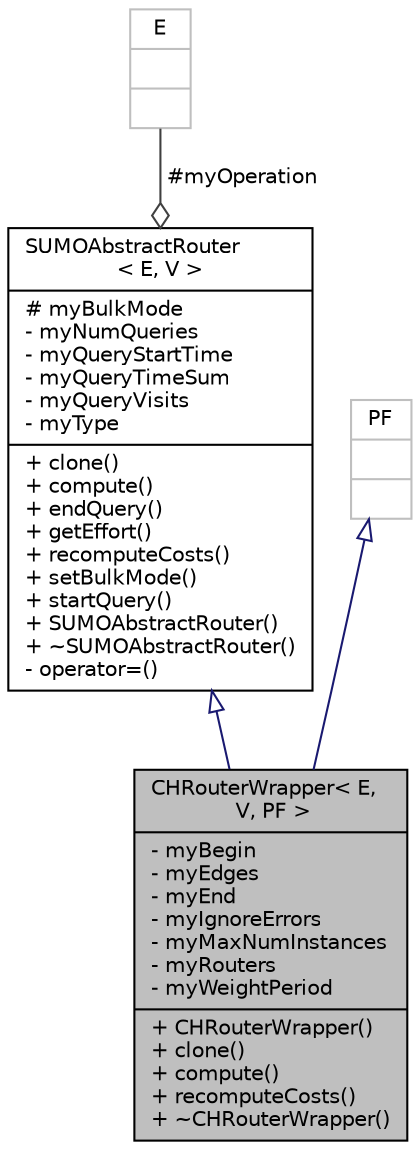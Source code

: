 digraph "CHRouterWrapper&lt; E, V, PF &gt;"
{
  edge [fontname="Helvetica",fontsize="10",labelfontname="Helvetica",labelfontsize="10"];
  node [fontname="Helvetica",fontsize="10",shape=record];
  Node3 [label="{CHRouterWrapper\< E,\l V, PF \>\n|- myBegin\l- myEdges\l- myEnd\l- myIgnoreErrors\l- myMaxNumInstances\l- myRouters\l- myWeightPeriod\l|+ CHRouterWrapper()\l+ clone()\l+ compute()\l+ recomputeCosts()\l+ ~CHRouterWrapper()\l}",height=0.2,width=0.4,color="black", fillcolor="grey75", style="filled", fontcolor="black"];
  Node4 -> Node3 [dir="back",color="midnightblue",fontsize="10",style="solid",arrowtail="onormal",fontname="Helvetica"];
  Node4 [label="{SUMOAbstractRouter\l\< E, V \>\n|# myBulkMode\l- myNumQueries\l- myQueryStartTime\l- myQueryTimeSum\l- myQueryVisits\l- myType\l|+ clone()\l+ compute()\l+ endQuery()\l+ getEffort()\l+ recomputeCosts()\l+ setBulkMode()\l+ startQuery()\l+ SUMOAbstractRouter()\l+ ~SUMOAbstractRouter()\l- operator=()\l}",height=0.2,width=0.4,color="black", fillcolor="white", style="filled",URL="$d2/d23/class_s_u_m_o_abstract_router.html"];
  Node5 -> Node4 [color="grey25",fontsize="10",style="solid",label=" #myOperation" ,arrowhead="odiamond",fontname="Helvetica"];
  Node5 [label="{E\n||}",height=0.2,width=0.4,color="grey75", fillcolor="white", style="filled"];
  Node6 -> Node3 [dir="back",color="midnightblue",fontsize="10",style="solid",arrowtail="onormal",fontname="Helvetica"];
  Node6 [label="{PF\n||}",height=0.2,width=0.4,color="grey75", fillcolor="white", style="filled"];
}
